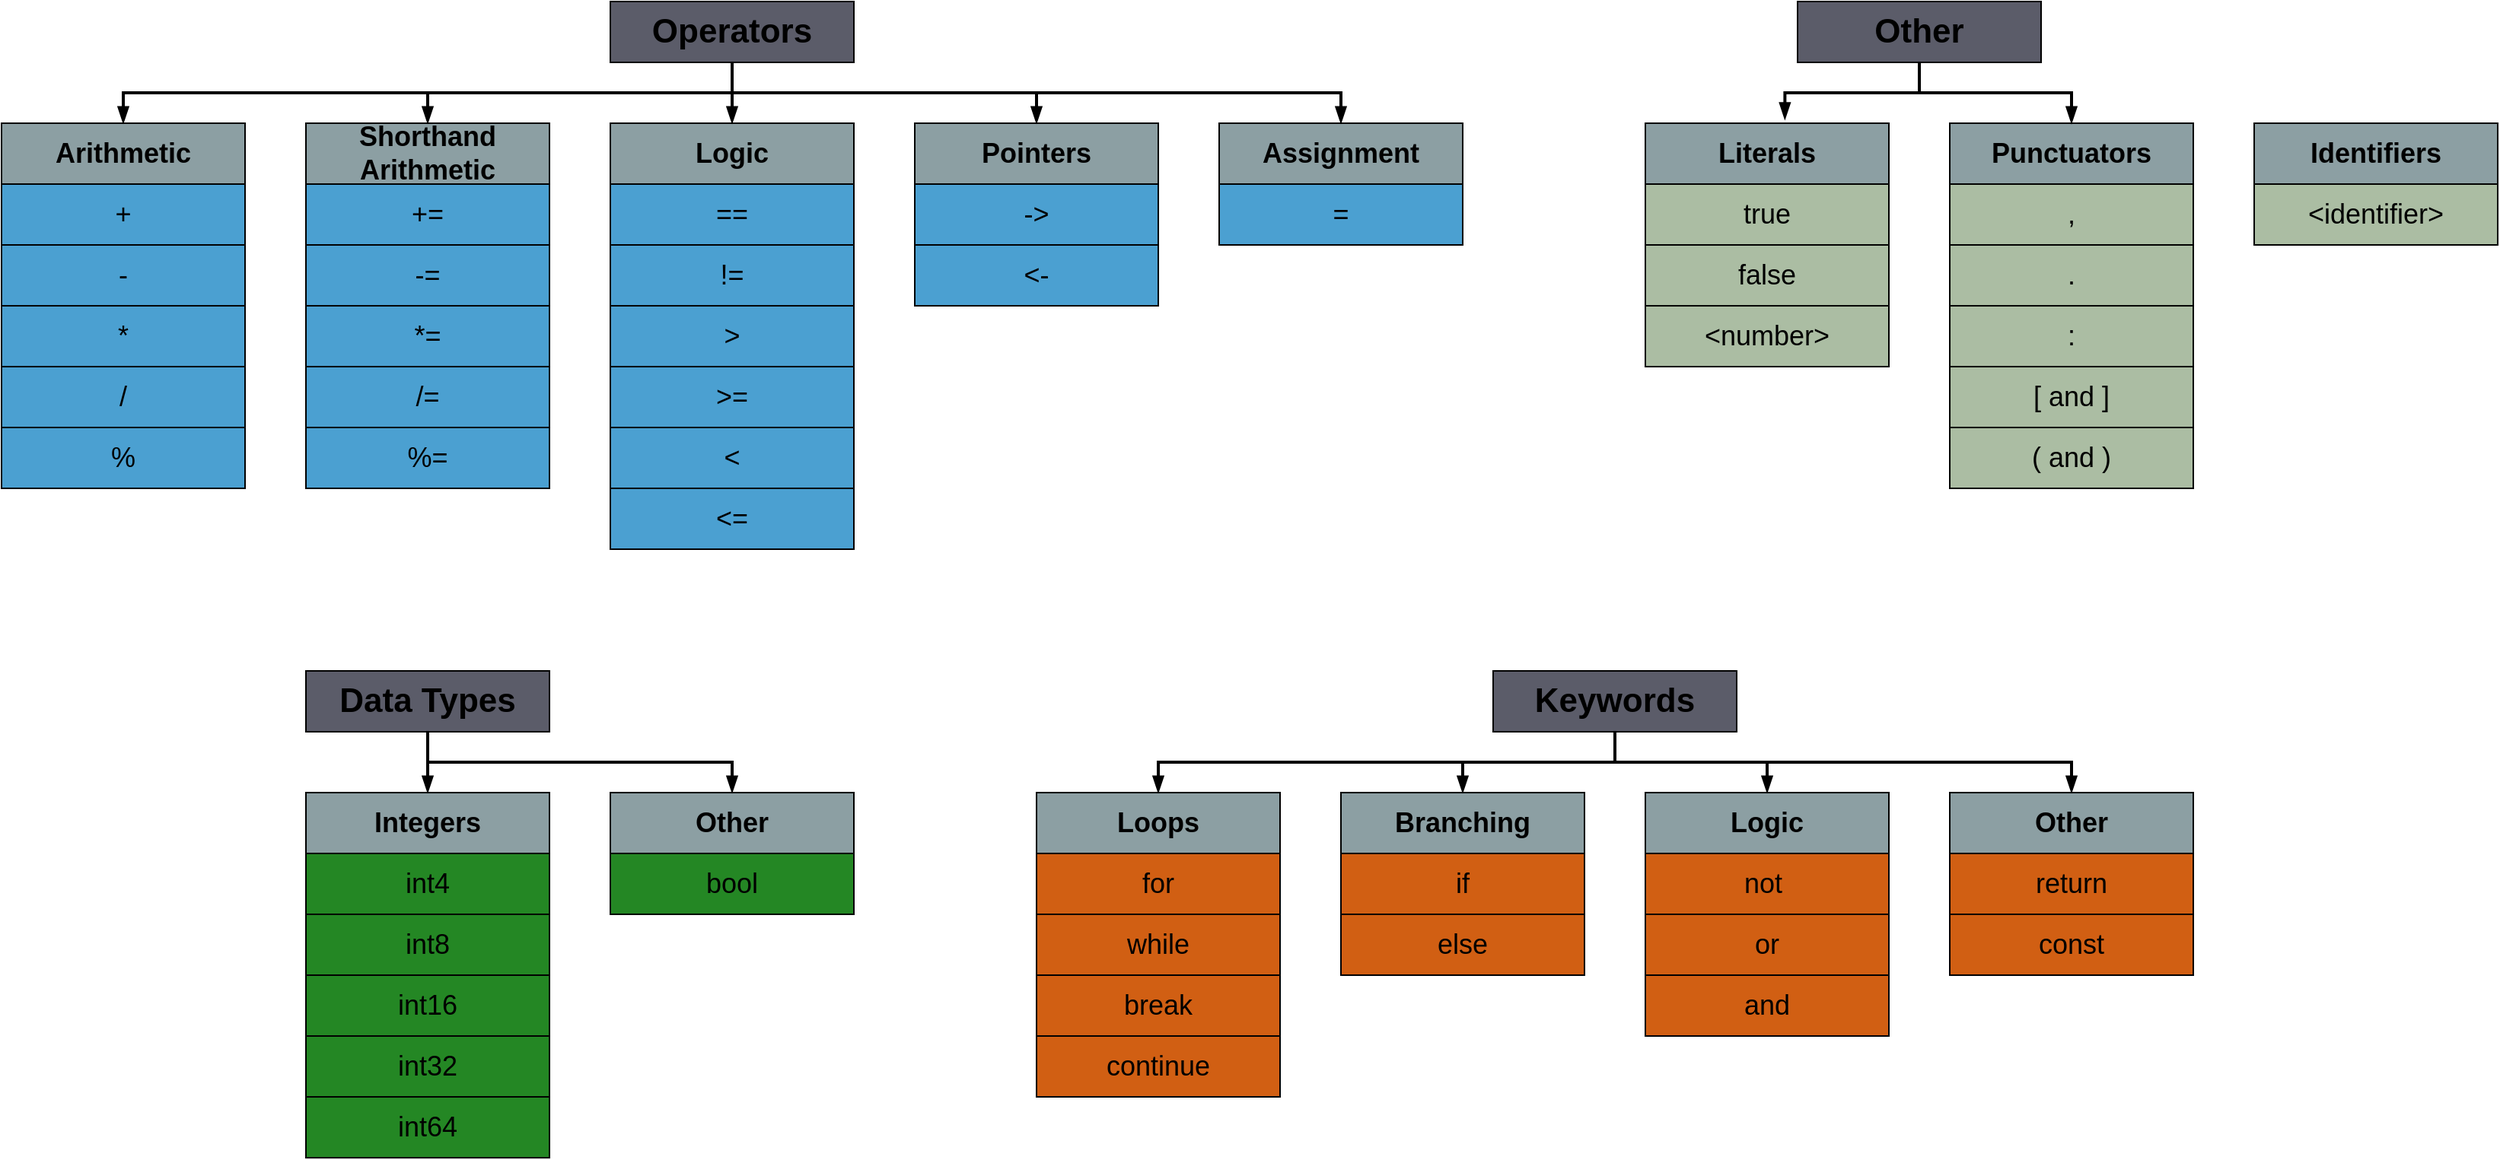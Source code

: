 <mxfile version="20.3.0" type="device"><diagram id="w6v9-irC-GudV_kMemP5" name="Page-1"><mxGraphModel dx="1609" dy="623" grid="1" gridSize="10" guides="1" tooltips="1" connect="1" arrows="1" fold="1" page="0" pageScale="1" pageWidth="1169" pageHeight="827" math="0" shadow="0"><root><mxCell id="0"/><mxCell id="1" parent="0"/><mxCell id="pc_-jFDMmifI8Evs6b9K-32" style="edgeStyle=orthogonalEdgeStyle;rounded=0;orthogonalLoop=1;jettySize=auto;html=1;strokeWidth=2;fontSize=22;endArrow=blockThin;endFill=1;" parent="1" source="pc_-jFDMmifI8Evs6b9K-1" edge="1"><mxGeometry relative="1" as="geometry"><mxPoint x="840.034" y="720" as="targetPoint"/><Array as="points"><mxPoint x="740" y="700"/><mxPoint x="840" y="700"/></Array></mxGeometry></mxCell><mxCell id="pc_-jFDMmifI8Evs6b9K-33" style="edgeStyle=orthogonalEdgeStyle;rounded=0;orthogonalLoop=1;jettySize=auto;html=1;entryX=0.5;entryY=0;entryDx=0;entryDy=0;strokeWidth=2;fontSize=22;endArrow=blockThin;endFill=1;" parent="1" source="pc_-jFDMmifI8Evs6b9K-1" edge="1"><mxGeometry relative="1" as="geometry"><mxPoint x="1040" y="720" as="targetPoint"/><Array as="points"><mxPoint x="740" y="700"/><mxPoint x="1040" y="700"/></Array></mxGeometry></mxCell><mxCell id="pc_-jFDMmifI8Evs6b9K-34" style="edgeStyle=orthogonalEdgeStyle;rounded=0;orthogonalLoop=1;jettySize=auto;html=1;entryX=0.5;entryY=0;entryDx=0;entryDy=0;strokeWidth=2;fontSize=22;endArrow=blockThin;endFill=1;" parent="1" source="pc_-jFDMmifI8Evs6b9K-1" target="pc_-jFDMmifI8Evs6b9K-19" edge="1"><mxGeometry relative="1" as="geometry"/></mxCell><mxCell id="pc_-jFDMmifI8Evs6b9K-35" style="edgeStyle=orthogonalEdgeStyle;rounded=0;orthogonalLoop=1;jettySize=auto;html=1;strokeWidth=2;fontSize=22;endArrow=blockThin;endFill=1;" parent="1" source="pc_-jFDMmifI8Evs6b9K-1" target="pc_-jFDMmifI8Evs6b9K-18" edge="1"><mxGeometry relative="1" as="geometry"><Array as="points"><mxPoint x="740" y="700"/><mxPoint x="440" y="700"/></Array></mxGeometry></mxCell><mxCell id="pc_-jFDMmifI8Evs6b9K-1" value="Keywords" style="rounded=0;whiteSpace=wrap;html=1;fontStyle=1;fontSize=22;fillColor=#5B5C69;" parent="1" vertex="1"><mxGeometry x="660" y="640" width="160" height="40" as="geometry"/></mxCell><mxCell id="pc_-jFDMmifI8Evs6b9K-2" value="for" style="rounded=0;whiteSpace=wrap;html=1;fontStyle=0;fontSize=18;align=center;fillColor=#D15F13;" parent="1" vertex="1"><mxGeometry x="360" y="760" width="160" height="40" as="geometry"/></mxCell><mxCell id="pc_-jFDMmifI8Evs6b9K-4" value="while" style="rounded=0;whiteSpace=wrap;html=1;fontStyle=0;fontSize=18;align=center;fillColor=#D15F13;" parent="1" vertex="1"><mxGeometry x="360" y="800" width="160" height="40" as="geometry"/></mxCell><mxCell id="pc_-jFDMmifI8Evs6b9K-5" value="if" style="rounded=0;whiteSpace=wrap;html=1;fontStyle=0;fontSize=18;align=center;fillColor=#D15F13;" parent="1" vertex="1"><mxGeometry x="560" y="760" width="160" height="40" as="geometry"/></mxCell><mxCell id="pc_-jFDMmifI8Evs6b9K-77" style="edgeStyle=orthogonalEdgeStyle;rounded=0;orthogonalLoop=1;jettySize=auto;html=1;entryX=0.5;entryY=0;entryDx=0;entryDy=0;strokeWidth=2;fontSize=18;endArrow=blockThin;endFill=1;" parent="1" source="pc_-jFDMmifI8Evs6b9K-6" edge="1"><mxGeometry relative="1" as="geometry"><mxPoint x="-40" y="720" as="targetPoint"/></mxGeometry></mxCell><mxCell id="pc_-jFDMmifI8Evs6b9K-79" style="edgeStyle=orthogonalEdgeStyle;rounded=0;orthogonalLoop=1;jettySize=auto;html=1;strokeWidth=2;fontSize=18;endArrow=blockThin;endFill=1;" parent="1" source="pc_-jFDMmifI8Evs6b9K-6" target="pc_-jFDMmifI8Evs6b9K-75" edge="1"><mxGeometry relative="1" as="geometry"><Array as="points"><mxPoint x="-40" y="700"/><mxPoint x="160" y="700"/></Array></mxGeometry></mxCell><mxCell id="pc_-jFDMmifI8Evs6b9K-6" value="Data Types" style="rounded=0;whiteSpace=wrap;html=1;fontStyle=1;fontSize=22;fillColor=#5B5C69;" parent="1" vertex="1"><mxGeometry x="-120" y="640" width="160" height="40" as="geometry"/></mxCell><mxCell id="pc_-jFDMmifI8Evs6b9K-59" style="edgeStyle=orthogonalEdgeStyle;rounded=0;orthogonalLoop=1;jettySize=auto;html=1;strokeWidth=2;fontSize=18;endArrow=blockThin;endFill=1;" parent="1" source="pc_-jFDMmifI8Evs6b9K-7" target="pc_-jFDMmifI8Evs6b9K-54" edge="1"><mxGeometry relative="1" as="geometry"><Array as="points"><mxPoint x="160" y="260"/><mxPoint x="-40" y="260"/></Array></mxGeometry></mxCell><mxCell id="pc_-jFDMmifI8Evs6b9K-60" style="edgeStyle=orthogonalEdgeStyle;rounded=0;orthogonalLoop=1;jettySize=auto;html=1;entryX=0.5;entryY=0;entryDx=0;entryDy=0;strokeWidth=2;fontSize=18;endArrow=blockThin;endFill=1;" parent="1" source="pc_-jFDMmifI8Evs6b9K-7" target="pc_-jFDMmifI8Evs6b9K-48" edge="1"><mxGeometry relative="1" as="geometry"><Array as="points"><mxPoint x="160" y="260"/><mxPoint x="-240" y="260"/></Array></mxGeometry></mxCell><mxCell id="pc_-jFDMmifI8Evs6b9K-61" style="edgeStyle=orthogonalEdgeStyle;rounded=0;orthogonalLoop=1;jettySize=auto;html=1;entryX=0.5;entryY=0;entryDx=0;entryDy=0;strokeWidth=2;fontSize=18;endArrow=blockThin;endFill=1;" parent="1" source="pc_-jFDMmifI8Evs6b9K-7" target="pc_-jFDMmifI8Evs6b9K-49" edge="1"><mxGeometry relative="1" as="geometry"><Array as="points"><mxPoint x="160" y="260"/><mxPoint x="160" y="260"/></Array></mxGeometry></mxCell><mxCell id="pc_-jFDMmifI8Evs6b9K-104" style="edgeStyle=orthogonalEdgeStyle;rounded=0;orthogonalLoop=1;jettySize=auto;html=1;entryX=0.5;entryY=0;entryDx=0;entryDy=0;strokeWidth=2;fontSize=18;endArrow=blockThin;endFill=1;" parent="1" source="pc_-jFDMmifI8Evs6b9K-7" target="pc_-jFDMmifI8Evs6b9K-101" edge="1"><mxGeometry relative="1" as="geometry"><Array as="points"><mxPoint x="160" y="260"/><mxPoint x="360" y="260"/></Array></mxGeometry></mxCell><mxCell id="pc_-jFDMmifI8Evs6b9K-107" style="edgeStyle=orthogonalEdgeStyle;rounded=0;orthogonalLoop=1;jettySize=auto;html=1;strokeWidth=2;fontSize=18;endArrow=blockThin;endFill=1;" parent="1" source="pc_-jFDMmifI8Evs6b9K-7" target="pc_-jFDMmifI8Evs6b9K-105" edge="1"><mxGeometry relative="1" as="geometry"><Array as="points"><mxPoint x="160" y="260"/><mxPoint x="560" y="260"/></Array></mxGeometry></mxCell><mxCell id="pc_-jFDMmifI8Evs6b9K-7" value="Operators" style="rounded=0;whiteSpace=wrap;html=1;fontStyle=1;fontSize=22;fillColor=#5B5C69;" parent="1" vertex="1"><mxGeometry x="80" y="200" width="160" height="40" as="geometry"/></mxCell><mxCell id="pc_-jFDMmifI8Evs6b9K-10" value="else" style="rounded=0;whiteSpace=wrap;html=1;fontStyle=0;fontSize=18;align=center;fillColor=#D15F13;" parent="1" vertex="1"><mxGeometry x="560" y="800" width="160" height="40" as="geometry"/></mxCell><mxCell id="pc_-jFDMmifI8Evs6b9K-15" value="continue" style="rounded=0;whiteSpace=wrap;html=1;fontStyle=0;fontSize=18;align=center;fillColor=#D15F13;" parent="1" vertex="1"><mxGeometry x="360" y="880" width="160" height="40" as="geometry"/></mxCell><mxCell id="pc_-jFDMmifI8Evs6b9K-16" value="break" style="rounded=0;whiteSpace=wrap;html=1;fontStyle=0;fontSize=18;align=center;fillColor=#D15F13;" parent="1" vertex="1"><mxGeometry x="360" y="840" width="160" height="40" as="geometry"/></mxCell><mxCell id="pc_-jFDMmifI8Evs6b9K-18" value="Loops" style="rounded=0;whiteSpace=wrap;html=1;fontStyle=1;fontSize=18;align=center;fillColor=#8C9FA3;" parent="1" vertex="1"><mxGeometry x="360" y="720" width="160" height="40" as="geometry"/></mxCell><mxCell id="pc_-jFDMmifI8Evs6b9K-19" value="Branching" style="rounded=0;whiteSpace=wrap;html=1;fontStyle=1;fontSize=18;align=center;fillColor=#8C9FA3;" parent="1" vertex="1"><mxGeometry x="560" y="720" width="160" height="40" as="geometry"/></mxCell><mxCell id="pc_-jFDMmifI8Evs6b9K-24" value="true" style="rounded=0;whiteSpace=wrap;html=1;fontStyle=0;fontSize=18;align=center;fillColor=#ABBDA3;" parent="1" vertex="1"><mxGeometry x="760" y="320" width="160" height="40" as="geometry"/></mxCell><mxCell id="pc_-jFDMmifI8Evs6b9K-25" value="false" style="rounded=0;whiteSpace=wrap;html=1;fontStyle=0;fontSize=18;align=center;fillColor=#ABBDA3;" parent="1" vertex="1"><mxGeometry x="760" y="360" width="160" height="40" as="geometry"/></mxCell><mxCell id="pc_-jFDMmifI8Evs6b9K-37" value="return" style="rounded=0;whiteSpace=wrap;html=1;fontStyle=0;fontSize=18;align=center;fillColor=#D15F13;" parent="1" vertex="1"><mxGeometry x="960" y="760" width="160" height="40" as="geometry"/></mxCell><mxCell id="pc_-jFDMmifI8Evs6b9K-38" value="Other" style="rounded=0;whiteSpace=wrap;html=1;fontStyle=1;fontSize=18;align=center;fillColor=#8C9FA3;" parent="1" vertex="1"><mxGeometry x="960" y="720" width="160" height="40" as="geometry"/></mxCell><mxCell id="pc_-jFDMmifI8Evs6b9K-39" value="not&amp;nbsp;" style="rounded=0;whiteSpace=wrap;html=1;fontStyle=0;fontSize=18;align=center;fillColor=#D15F13;" parent="1" vertex="1"><mxGeometry x="760" y="760" width="160" height="40" as="geometry"/></mxCell><mxCell id="pc_-jFDMmifI8Evs6b9K-40" value="or" style="rounded=0;whiteSpace=wrap;html=1;fontStyle=0;fontSize=18;align=center;fillColor=#D15F13;" parent="1" vertex="1"><mxGeometry x="760" y="800" width="160" height="40" as="geometry"/></mxCell><mxCell id="pc_-jFDMmifI8Evs6b9K-41" value="Logic" style="rounded=0;whiteSpace=wrap;html=1;fontStyle=1;fontSize=18;align=center;fillColor=#8C9FA3;" parent="1" vertex="1"><mxGeometry x="760" y="720" width="160" height="40" as="geometry"/></mxCell><mxCell id="pc_-jFDMmifI8Evs6b9K-42" value="and" style="rounded=0;whiteSpace=wrap;html=1;fontStyle=0;fontSize=18;align=center;fillColor=#D15F13;" parent="1" vertex="1"><mxGeometry x="760" y="840" width="160" height="40" as="geometry"/></mxCell><mxCell id="pc_-jFDMmifI8Evs6b9K-43" value="+" style="rounded=0;whiteSpace=wrap;html=1;fontStyle=0;fontSize=18;align=center;fillColor=#4BA0D1;" parent="1" vertex="1"><mxGeometry x="-320" y="320" width="160" height="40" as="geometry"/></mxCell><mxCell id="pc_-jFDMmifI8Evs6b9K-44" value="-" style="rounded=0;whiteSpace=wrap;html=1;fontStyle=0;fontSize=18;align=center;fillColor=#4BA0D1;" parent="1" vertex="1"><mxGeometry x="-320" y="360" width="160" height="40" as="geometry"/></mxCell><mxCell id="pc_-jFDMmifI8Evs6b9K-45" value="*" style="rounded=0;whiteSpace=wrap;html=1;fontStyle=0;fontSize=18;align=center;fillColor=#4BA0D1;" parent="1" vertex="1"><mxGeometry x="-320" y="400" width="160" height="40" as="geometry"/></mxCell><mxCell id="pc_-jFDMmifI8Evs6b9K-46" value="/" style="rounded=0;whiteSpace=wrap;html=1;fontStyle=0;fontSize=18;align=center;fillColor=#4BA0D1;" parent="1" vertex="1"><mxGeometry x="-320" y="440" width="160" height="40" as="geometry"/></mxCell><mxCell id="pc_-jFDMmifI8Evs6b9K-48" value="Arithmetic" style="rounded=0;whiteSpace=wrap;html=1;fontStyle=1;fontSize=18;align=center;fillColor=#8C9FA3;" parent="1" vertex="1"><mxGeometry x="-320" y="280" width="160" height="40" as="geometry"/></mxCell><mxCell id="pc_-jFDMmifI8Evs6b9K-49" value="Logic" style="rounded=0;whiteSpace=wrap;html=1;fontStyle=1;fontSize=18;align=center;fillColor=#8C9FA3;" parent="1" vertex="1"><mxGeometry x="80" y="280" width="160" height="40" as="geometry"/></mxCell><mxCell id="pc_-jFDMmifI8Evs6b9K-50" value="==" style="rounded=0;whiteSpace=wrap;html=1;fontStyle=0;fontSize=18;align=center;fillColor=#4BA0D1;" parent="1" vertex="1"><mxGeometry x="80" y="320" width="160" height="40" as="geometry"/></mxCell><mxCell id="pc_-jFDMmifI8Evs6b9K-51" value="!=" style="rounded=0;whiteSpace=wrap;html=1;fontStyle=0;fontSize=18;align=center;fillColor=#4BA0D1;" parent="1" vertex="1"><mxGeometry x="80" y="360" width="160" height="40" as="geometry"/></mxCell><mxCell id="pc_-jFDMmifI8Evs6b9K-54" value="Shorthand Arithmetic" style="rounded=0;whiteSpace=wrap;html=1;fontStyle=1;fontSize=18;align=center;fillColor=#8C9FA3;" parent="1" vertex="1"><mxGeometry x="-120" y="280" width="160" height="40" as="geometry"/></mxCell><mxCell id="pc_-jFDMmifI8Evs6b9K-55" value="+=" style="rounded=0;whiteSpace=wrap;html=1;fontStyle=0;fontSize=18;align=center;fillColor=#4BA0D1;" parent="1" vertex="1"><mxGeometry x="-120" y="320" width="160" height="40" as="geometry"/></mxCell><mxCell id="pc_-jFDMmifI8Evs6b9K-56" value="-=" style="rounded=0;whiteSpace=wrap;html=1;fontStyle=0;fontSize=18;align=center;fillColor=#4BA0D1;" parent="1" vertex="1"><mxGeometry x="-120" y="360" width="160" height="40" as="geometry"/></mxCell><mxCell id="pc_-jFDMmifI8Evs6b9K-57" value="*=" style="rounded=0;whiteSpace=wrap;html=1;fontStyle=0;fontSize=18;align=center;fillColor=#4BA0D1;" parent="1" vertex="1"><mxGeometry x="-120" y="400" width="160" height="40" as="geometry"/></mxCell><mxCell id="pc_-jFDMmifI8Evs6b9K-58" value="/=" style="rounded=0;whiteSpace=wrap;html=1;fontStyle=0;fontSize=18;align=center;fillColor=#4BA0D1;" parent="1" vertex="1"><mxGeometry x="-120" y="440" width="160" height="40" as="geometry"/></mxCell><mxCell id="pc_-jFDMmifI8Evs6b9K-62" value="Integers" style="rounded=0;whiteSpace=wrap;html=1;fontStyle=1;fontSize=18;align=center;fillColor=#8C9FA3;" parent="1" vertex="1"><mxGeometry x="-120" y="720" width="160" height="40" as="geometry"/></mxCell><mxCell id="pc_-jFDMmifI8Evs6b9K-63" value="int4" style="rounded=0;whiteSpace=wrap;html=1;fontStyle=0;fontSize=18;align=center;fillColor=#248724;" parent="1" vertex="1"><mxGeometry x="-120" y="760" width="160" height="40" as="geometry"/></mxCell><mxCell id="pc_-jFDMmifI8Evs6b9K-65" value="int8" style="rounded=0;whiteSpace=wrap;html=1;fontStyle=0;fontSize=18;align=center;fillColor=#248724;" parent="1" vertex="1"><mxGeometry x="-120" y="800" width="160" height="40" as="geometry"/></mxCell><mxCell id="pc_-jFDMmifI8Evs6b9K-66" value="int16" style="rounded=0;whiteSpace=wrap;html=1;fontStyle=0;fontSize=18;align=center;fillColor=#248724;" parent="1" vertex="1"><mxGeometry x="-120" y="840" width="160" height="40" as="geometry"/></mxCell><mxCell id="pc_-jFDMmifI8Evs6b9K-67" value="int32" style="rounded=0;whiteSpace=wrap;html=1;fontStyle=0;fontSize=18;align=center;fillColor=#248724;" parent="1" vertex="1"><mxGeometry x="-120" y="880" width="160" height="40" as="geometry"/></mxCell><mxCell id="pc_-jFDMmifI8Evs6b9K-68" value="int64" style="rounded=0;whiteSpace=wrap;html=1;fontStyle=0;fontSize=18;align=center;fillColor=#248724;" parent="1" vertex="1"><mxGeometry x="-120" y="920" width="160" height="40" as="geometry"/></mxCell><mxCell id="pc_-jFDMmifI8Evs6b9K-75" value="Other" style="rounded=0;whiteSpace=wrap;html=1;fontStyle=1;fontSize=18;align=center;fillColor=#8C9FA3;" parent="1" vertex="1"><mxGeometry x="80" y="720" width="160" height="40" as="geometry"/></mxCell><mxCell id="pc_-jFDMmifI8Evs6b9K-76" value="bool" style="rounded=0;whiteSpace=wrap;html=1;fontStyle=0;fontSize=18;align=center;fillColor=#248724;" parent="1" vertex="1"><mxGeometry x="80" y="760" width="160" height="40" as="geometry"/></mxCell><mxCell id="pc_-jFDMmifI8Evs6b9K-80" value="," style="rounded=0;whiteSpace=wrap;html=1;fontStyle=0;fontSize=18;align=center;fillColor=#ABBDA3;" parent="1" vertex="1"><mxGeometry x="960" y="320" width="160" height="40" as="geometry"/></mxCell><mxCell id="pc_-jFDMmifI8Evs6b9K-81" value="." style="rounded=0;whiteSpace=wrap;html=1;fontStyle=0;fontSize=18;align=center;fillColor=#ABBDA3;" parent="1" vertex="1"><mxGeometry x="960" y="360" width="160" height="40" as="geometry"/></mxCell><mxCell id="pc_-jFDMmifI8Evs6b9K-82" value="&amp;gt;" style="rounded=0;whiteSpace=wrap;html=1;fontStyle=0;fontSize=18;align=center;fillColor=#4BA0D1;" parent="1" vertex="1"><mxGeometry x="80" y="400" width="160" height="40" as="geometry"/></mxCell><mxCell id="pc_-jFDMmifI8Evs6b9K-83" value="&amp;gt;=" style="rounded=0;whiteSpace=wrap;html=1;fontStyle=0;fontSize=18;align=center;fillColor=#4BA0D1;" parent="1" vertex="1"><mxGeometry x="80" y="440" width="160" height="40" as="geometry"/></mxCell><mxCell id="pc_-jFDMmifI8Evs6b9K-84" value="&amp;lt;" style="rounded=0;whiteSpace=wrap;html=1;fontStyle=0;fontSize=18;align=center;fillColor=#4BA0D1;" parent="1" vertex="1"><mxGeometry x="80" y="480" width="160" height="40" as="geometry"/></mxCell><mxCell id="pc_-jFDMmifI8Evs6b9K-85" value="&amp;lt;=" style="rounded=0;whiteSpace=wrap;html=1;fontStyle=0;fontSize=18;align=center;fillColor=#4BA0D1;" parent="1" vertex="1"><mxGeometry x="80" y="520" width="160" height="40" as="geometry"/></mxCell><mxCell id="pc_-jFDMmifI8Evs6b9K-87" value=":" style="rounded=0;whiteSpace=wrap;html=1;fontStyle=0;fontSize=18;align=center;fillColor=#ABBDA3;" parent="1" vertex="1"><mxGeometry x="960" y="400" width="160" height="40" as="geometry"/></mxCell><mxCell id="pc_-jFDMmifI8Evs6b9K-88" value="[ and ]" style="rounded=0;whiteSpace=wrap;html=1;fontStyle=0;fontSize=18;align=center;fillColor=#ABBDA3;" parent="1" vertex="1"><mxGeometry x="960" y="440" width="160" height="40" as="geometry"/></mxCell><mxCell id="pc_-jFDMmifI8Evs6b9K-89" value="( and )" style="rounded=0;whiteSpace=wrap;html=1;fontStyle=0;fontSize=18;align=center;fillColor=#ABBDA3;" parent="1" vertex="1"><mxGeometry x="960" y="480" width="160" height="40" as="geometry"/></mxCell><mxCell id="pc_-jFDMmifI8Evs6b9K-91" value="%" style="rounded=0;whiteSpace=wrap;html=1;fontStyle=0;fontSize=18;align=center;fillColor=#4BA0D1;" parent="1" vertex="1"><mxGeometry x="-320" y="480" width="160" height="40" as="geometry"/></mxCell><mxCell id="pc_-jFDMmifI8Evs6b9K-93" value="Literals" style="rounded=0;whiteSpace=wrap;html=1;fontStyle=1;fontSize=18;align=center;fillColor=#8C9FA3;" parent="1" vertex="1"><mxGeometry x="760" y="280" width="160" height="40" as="geometry"/></mxCell><mxCell id="pc_-jFDMmifI8Evs6b9K-94" value="Punctuators" style="rounded=0;whiteSpace=wrap;html=1;fontStyle=1;fontSize=18;align=center;fillColor=#8C9FA3;" parent="1" vertex="1"><mxGeometry x="960" y="280" width="160" height="40" as="geometry"/></mxCell><mxCell id="pc_-jFDMmifI8Evs6b9K-96" style="edgeStyle=orthogonalEdgeStyle;rounded=0;orthogonalLoop=1;jettySize=auto;html=1;entryX=0.573;entryY=-0.066;entryDx=0;entryDy=0;entryPerimeter=0;strokeWidth=2;fontSize=18;endArrow=blockThin;endFill=1;" parent="1" source="pc_-jFDMmifI8Evs6b9K-95" target="pc_-jFDMmifI8Evs6b9K-93" edge="1"><mxGeometry relative="1" as="geometry"/></mxCell><mxCell id="pc_-jFDMmifI8Evs6b9K-97" style="edgeStyle=orthogonalEdgeStyle;rounded=0;orthogonalLoop=1;jettySize=auto;html=1;strokeWidth=2;fontSize=18;endArrow=blockThin;endFill=1;" parent="1" source="pc_-jFDMmifI8Evs6b9K-95" target="pc_-jFDMmifI8Evs6b9K-94" edge="1"><mxGeometry relative="1" as="geometry"/></mxCell><mxCell id="pc_-jFDMmifI8Evs6b9K-95" value="Other" style="rounded=0;whiteSpace=wrap;html=1;fontStyle=1;fontSize=22;fillColor=#5B5C69;" parent="1" vertex="1"><mxGeometry x="860" y="200" width="160" height="40" as="geometry"/></mxCell><mxCell id="pc_-jFDMmifI8Evs6b9K-98" value="const" style="rounded=0;whiteSpace=wrap;html=1;fontStyle=0;fontSize=18;align=center;fillColor=#D15F13;" parent="1" vertex="1"><mxGeometry x="960" y="800" width="160" height="40" as="geometry"/></mxCell><mxCell id="pc_-jFDMmifI8Evs6b9K-101" value="Pointers" style="rounded=0;whiteSpace=wrap;html=1;fontStyle=1;fontSize=18;align=center;fillColor=#8C9FA3;" parent="1" vertex="1"><mxGeometry x="280" y="280" width="160" height="40" as="geometry"/></mxCell><mxCell id="pc_-jFDMmifI8Evs6b9K-102" value="-&amp;gt;" style="rounded=0;whiteSpace=wrap;html=1;fontStyle=0;fontSize=18;align=center;fillColor=#4BA0D1;" parent="1" vertex="1"><mxGeometry x="280" y="320" width="160" height="40" as="geometry"/></mxCell><mxCell id="pc_-jFDMmifI8Evs6b9K-103" value="&amp;lt;-" style="rounded=0;whiteSpace=wrap;html=1;fontStyle=0;fontSize=18;align=center;fillColor=#4BA0D1;" parent="1" vertex="1"><mxGeometry x="280" y="360" width="160" height="40" as="geometry"/></mxCell><mxCell id="pc_-jFDMmifI8Evs6b9K-105" value="Assignment" style="rounded=0;whiteSpace=wrap;html=1;fontStyle=1;fontSize=18;align=center;fillColor=#8C9FA3;" parent="1" vertex="1"><mxGeometry x="480" y="280" width="160" height="40" as="geometry"/></mxCell><mxCell id="pc_-jFDMmifI8Evs6b9K-106" value="=" style="rounded=0;whiteSpace=wrap;html=1;fontStyle=0;fontSize=18;align=center;fillColor=#4BA0D1;" parent="1" vertex="1"><mxGeometry x="480" y="320" width="160" height="40" as="geometry"/></mxCell><mxCell id="TaIycaBGElWVBEaapUcE-1" value="%=" style="rounded=0;whiteSpace=wrap;html=1;fontStyle=0;fontSize=18;align=center;fillColor=#4BA0D1;" vertex="1" parent="1"><mxGeometry x="-120" y="480" width="160" height="40" as="geometry"/></mxCell><mxCell id="TaIycaBGElWVBEaapUcE-2" value="&amp;lt;number&amp;gt;" style="rounded=0;whiteSpace=wrap;html=1;fontStyle=0;fontSize=18;align=center;fillColor=#ABBDA3;" vertex="1" parent="1"><mxGeometry x="760" y="400" width="160" height="40" as="geometry"/></mxCell><mxCell id="TaIycaBGElWVBEaapUcE-3" value="Identifiers" style="rounded=0;whiteSpace=wrap;html=1;fontStyle=1;fontSize=18;align=center;fillColor=#8C9FA3;" vertex="1" parent="1"><mxGeometry x="1160" y="280" width="160" height="40" as="geometry"/></mxCell><mxCell id="TaIycaBGElWVBEaapUcE-4" value="&amp;lt;identifier&amp;gt;" style="rounded=0;whiteSpace=wrap;html=1;fontStyle=0;fontSize=18;align=center;fillColor=#ABBDA3;" vertex="1" parent="1"><mxGeometry x="1160" y="320" width="160" height="40" as="geometry"/></mxCell></root></mxGraphModel></diagram></mxfile>